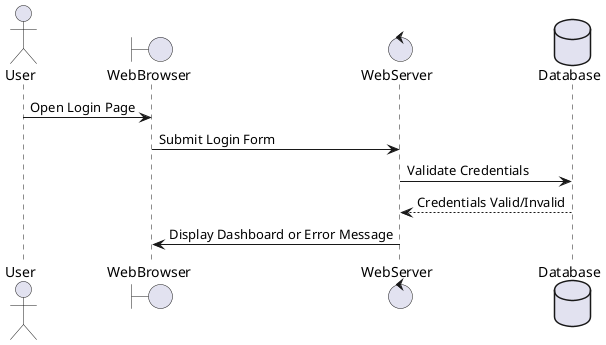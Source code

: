 @startuml
actor User
boundary WebBrowser
control WebServer
database Database

User -> WebBrowser : Open Login Page
WebBrowser -> WebServer : Submit Login Form
WebServer -> Database : Validate Credentials
Database --> WebServer : Credentials Valid/Invalid
WebServer -> WebBrowser : Display Dashboard or Error Message
@enduml